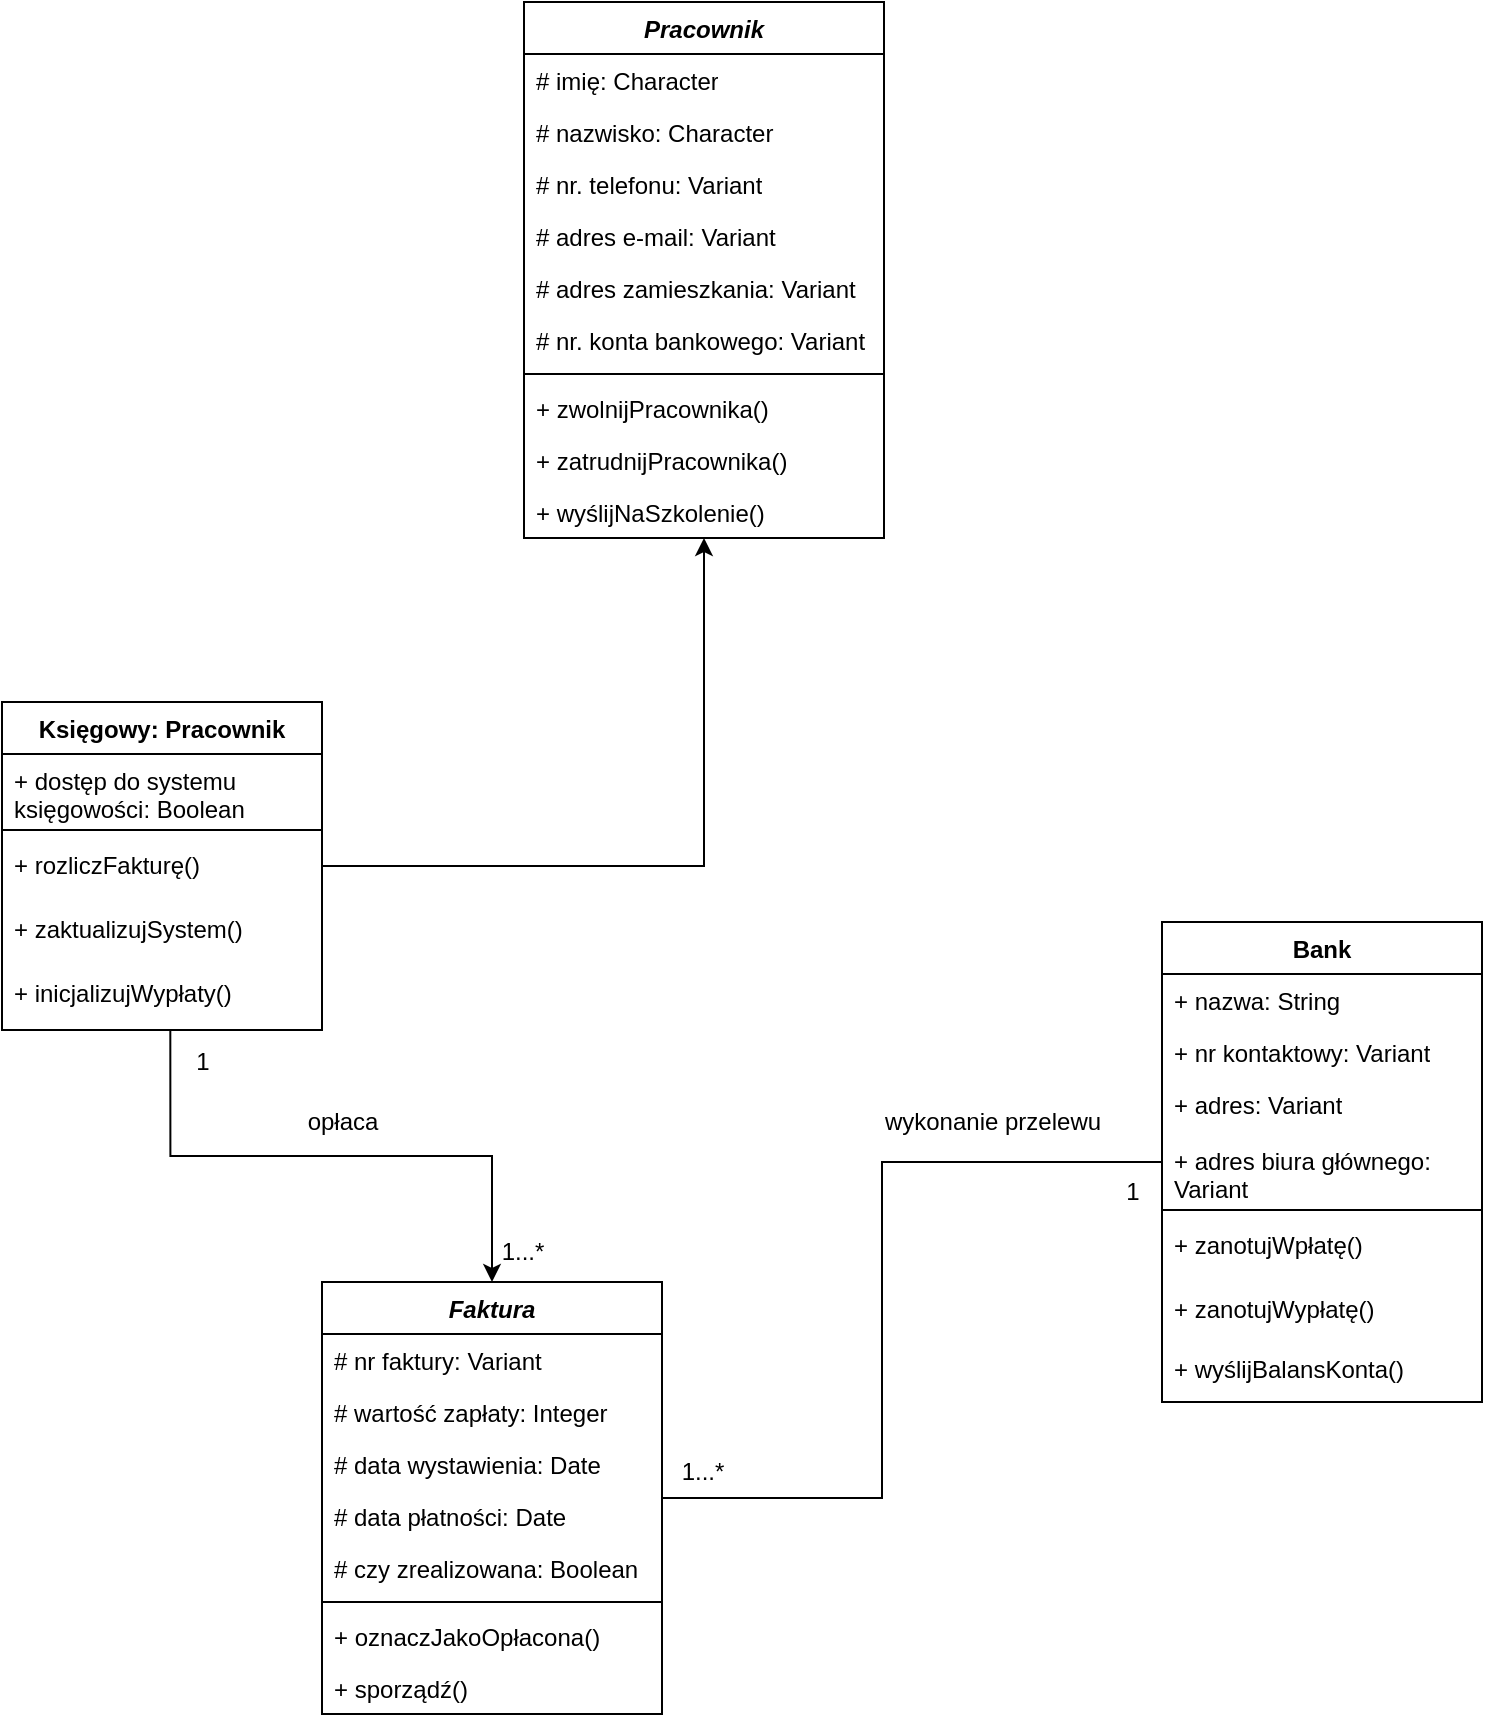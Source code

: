 <mxfile version="26.2.9">
  <diagram id="yhcoA3ttqcfND0dOgMwH" name="Strona-1">
    <mxGraphModel dx="1213" dy="1073" grid="1" gridSize="10" guides="1" tooltips="1" connect="1" arrows="1" fold="1" page="1" pageScale="1" pageWidth="827" pageHeight="1169" math="0" shadow="0">
      <root>
        <mxCell id="0" />
        <mxCell id="1" parent="0" />
        <mxCell id="HxkKeosgCg6QxZAEPReC-1" value="&lt;i&gt;Pracownik&lt;/i&gt;" style="swimlane;fontStyle=1;align=center;verticalAlign=top;childLayout=stackLayout;horizontal=1;startSize=26;horizontalStack=0;resizeParent=1;resizeParentMax=0;resizeLast=0;collapsible=1;marginBottom=0;whiteSpace=wrap;html=1;" vertex="1" parent="1">
          <mxGeometry x="1151" y="40" width="180" height="268" as="geometry" />
        </mxCell>
        <mxCell id="HxkKeosgCg6QxZAEPReC-2" value="# imię: Character" style="text;align=left;verticalAlign=top;spacingLeft=4;spacingRight=4;overflow=hidden;rotatable=0;points=[[0,0.5],[1,0.5]];portConstraint=eastwest;whiteSpace=wrap;html=1;" vertex="1" parent="HxkKeosgCg6QxZAEPReC-1">
          <mxGeometry y="26" width="180" height="26" as="geometry" />
        </mxCell>
        <mxCell id="HxkKeosgCg6QxZAEPReC-3" value="# nazwisko: Character" style="text;align=left;verticalAlign=top;spacingLeft=4;spacingRight=4;overflow=hidden;rotatable=0;points=[[0,0.5],[1,0.5]];portConstraint=eastwest;whiteSpace=wrap;html=1;" vertex="1" parent="HxkKeosgCg6QxZAEPReC-1">
          <mxGeometry y="52" width="180" height="26" as="geometry" />
        </mxCell>
        <mxCell id="HxkKeosgCg6QxZAEPReC-4" value="# nr. telefonu: Variant" style="text;align=left;verticalAlign=top;spacingLeft=4;spacingRight=4;overflow=hidden;rotatable=0;points=[[0,0.5],[1,0.5]];portConstraint=eastwest;whiteSpace=wrap;html=1;" vertex="1" parent="HxkKeosgCg6QxZAEPReC-1">
          <mxGeometry y="78" width="180" height="26" as="geometry" />
        </mxCell>
        <mxCell id="HxkKeosgCg6QxZAEPReC-5" value="# adres e-mail: Variant" style="text;align=left;verticalAlign=top;spacingLeft=4;spacingRight=4;overflow=hidden;rotatable=0;points=[[0,0.5],[1,0.5]];portConstraint=eastwest;whiteSpace=wrap;html=1;" vertex="1" parent="HxkKeosgCg6QxZAEPReC-1">
          <mxGeometry y="104" width="180" height="26" as="geometry" />
        </mxCell>
        <mxCell id="HxkKeosgCg6QxZAEPReC-6" value="# adres zamieszkania: Variant" style="text;align=left;verticalAlign=top;spacingLeft=4;spacingRight=4;overflow=hidden;rotatable=0;points=[[0,0.5],[1,0.5]];portConstraint=eastwest;whiteSpace=wrap;html=1;" vertex="1" parent="HxkKeosgCg6QxZAEPReC-1">
          <mxGeometry y="130" width="180" height="26" as="geometry" />
        </mxCell>
        <mxCell id="HxkKeosgCg6QxZAEPReC-7" value="# nr. konta bankowego: Variant" style="text;align=left;verticalAlign=top;spacingLeft=4;spacingRight=4;overflow=hidden;rotatable=0;points=[[0,0.5],[1,0.5]];portConstraint=eastwest;whiteSpace=wrap;html=1;" vertex="1" parent="HxkKeosgCg6QxZAEPReC-1">
          <mxGeometry y="156" width="180" height="26" as="geometry" />
        </mxCell>
        <mxCell id="HxkKeosgCg6QxZAEPReC-8" value="" style="line;strokeWidth=1;align=left;verticalAlign=middle;spacingTop=-1;spacingLeft=3;spacingRight=3;rotatable=0;labelPosition=right;points=[];portConstraint=eastwest;" vertex="1" parent="HxkKeosgCg6QxZAEPReC-1">
          <mxGeometry y="182" width="180" height="8" as="geometry" />
        </mxCell>
        <mxCell id="HxkKeosgCg6QxZAEPReC-9" value="+ zwolnijPracownika()" style="text;align=left;verticalAlign=top;spacingLeft=4;spacingRight=4;overflow=hidden;rotatable=0;points=[[0,0.5],[1,0.5]];portConstraint=eastwest;whiteSpace=wrap;html=1;" vertex="1" parent="HxkKeosgCg6QxZAEPReC-1">
          <mxGeometry y="190" width="180" height="26" as="geometry" />
        </mxCell>
        <mxCell id="HxkKeosgCg6QxZAEPReC-10" value="+ zatrudnijPracownika()" style="text;align=left;verticalAlign=top;spacingLeft=4;spacingRight=4;overflow=hidden;rotatable=0;points=[[0,0.5],[1,0.5]];portConstraint=eastwest;whiteSpace=wrap;html=1;" vertex="1" parent="HxkKeosgCg6QxZAEPReC-1">
          <mxGeometry y="216" width="180" height="26" as="geometry" />
        </mxCell>
        <mxCell id="HxkKeosgCg6QxZAEPReC-11" value="+ wyślijNaSzkolenie()" style="text;align=left;verticalAlign=top;spacingLeft=4;spacingRight=4;overflow=hidden;rotatable=0;points=[[0,0.5],[1,0.5]];portConstraint=eastwest;whiteSpace=wrap;html=1;" vertex="1" parent="HxkKeosgCg6QxZAEPReC-1">
          <mxGeometry y="242" width="180" height="26" as="geometry" />
        </mxCell>
        <mxCell id="HxkKeosgCg6QxZAEPReC-12" style="edgeStyle=orthogonalEdgeStyle;rounded=0;orthogonalLoop=1;jettySize=auto;html=1;" edge="1" parent="1" source="HxkKeosgCg6QxZAEPReC-13" target="HxkKeosgCg6QxZAEPReC-1">
          <mxGeometry relative="1" as="geometry" />
        </mxCell>
        <mxCell id="HxkKeosgCg6QxZAEPReC-44" style="edgeStyle=orthogonalEdgeStyle;rounded=0;orthogonalLoop=1;jettySize=auto;html=1;exitX=0.526;exitY=1.004;exitDx=0;exitDy=0;exitPerimeter=0;" edge="1" parent="1" source="HxkKeosgCg6QxZAEPReC-18" target="HxkKeosgCg6QxZAEPReC-35">
          <mxGeometry relative="1" as="geometry" />
        </mxCell>
        <mxCell id="HxkKeosgCg6QxZAEPReC-13" value="Księgowy: Pracownik" style="swimlane;fontStyle=1;align=center;verticalAlign=top;childLayout=stackLayout;horizontal=1;startSize=26;horizontalStack=0;resizeParent=1;resizeParentMax=0;resizeLast=0;collapsible=1;marginBottom=0;whiteSpace=wrap;html=1;" vertex="1" parent="1">
          <mxGeometry x="890" y="390" width="160" height="164" as="geometry" />
        </mxCell>
        <mxCell id="HxkKeosgCg6QxZAEPReC-14" value="+ dostęp do systemu księgowości: Boolean" style="text;align=left;verticalAlign=top;spacingLeft=4;spacingRight=4;overflow=hidden;rotatable=0;points=[[0,0.5],[1,0.5]];portConstraint=eastwest;whiteSpace=wrap;html=1;" vertex="1" parent="HxkKeosgCg6QxZAEPReC-13">
          <mxGeometry y="26" width="160" height="34" as="geometry" />
        </mxCell>
        <mxCell id="HxkKeosgCg6QxZAEPReC-15" value="" style="line;strokeWidth=1;align=left;verticalAlign=middle;spacingTop=-1;spacingLeft=3;spacingRight=3;rotatable=0;labelPosition=right;points=[];portConstraint=eastwest;" vertex="1" parent="HxkKeosgCg6QxZAEPReC-13">
          <mxGeometry y="60" width="160" height="8" as="geometry" />
        </mxCell>
        <mxCell id="HxkKeosgCg6QxZAEPReC-16" value="+ rozliczFakturę()" style="text;align=left;verticalAlign=top;spacingLeft=4;spacingRight=4;overflow=hidden;rotatable=0;points=[[0,0.5],[1,0.5]];portConstraint=eastwest;whiteSpace=wrap;html=1;" vertex="1" parent="HxkKeosgCg6QxZAEPReC-13">
          <mxGeometry y="68" width="160" height="32" as="geometry" />
        </mxCell>
        <mxCell id="HxkKeosgCg6QxZAEPReC-17" value="+ zaktualizujSystem()" style="text;align=left;verticalAlign=top;spacingLeft=4;spacingRight=4;overflow=hidden;rotatable=0;points=[[0,0.5],[1,0.5]];portConstraint=eastwest;whiteSpace=wrap;html=1;" vertex="1" parent="HxkKeosgCg6QxZAEPReC-13">
          <mxGeometry y="100" width="160" height="32" as="geometry" />
        </mxCell>
        <mxCell id="HxkKeosgCg6QxZAEPReC-18" value="+ inicjalizujWypłaty()" style="text;align=left;verticalAlign=top;spacingLeft=4;spacingRight=4;overflow=hidden;rotatable=0;points=[[0,0.5],[1,0.5]];portConstraint=eastwest;whiteSpace=wrap;html=1;" vertex="1" parent="HxkKeosgCg6QxZAEPReC-13">
          <mxGeometry y="132" width="160" height="32" as="geometry" />
        </mxCell>
        <mxCell id="HxkKeosgCg6QxZAEPReC-47" style="edgeStyle=orthogonalEdgeStyle;rounded=0;orthogonalLoop=1;jettySize=auto;html=1;endArrow=none;startFill=0;" edge="1" parent="1" source="HxkKeosgCg6QxZAEPReC-23" target="HxkKeosgCg6QxZAEPReC-35">
          <mxGeometry relative="1" as="geometry">
            <Array as="points">
              <mxPoint x="1330" y="620" />
              <mxPoint x="1330" y="788" />
            </Array>
          </mxGeometry>
        </mxCell>
        <mxCell id="HxkKeosgCg6QxZAEPReC-23" value="Bank" style="swimlane;fontStyle=1;align=center;verticalAlign=top;childLayout=stackLayout;horizontal=1;startSize=26;horizontalStack=0;resizeParent=1;resizeParentMax=0;resizeLast=0;collapsible=1;marginBottom=0;whiteSpace=wrap;html=1;" vertex="1" parent="1">
          <mxGeometry x="1470" y="500" width="160" height="240" as="geometry" />
        </mxCell>
        <mxCell id="HxkKeosgCg6QxZAEPReC-24" value="+ nazwa: String" style="text;strokeColor=none;fillColor=none;align=left;verticalAlign=top;spacingLeft=4;spacingRight=4;overflow=hidden;rotatable=0;points=[[0,0.5],[1,0.5]];portConstraint=eastwest;whiteSpace=wrap;html=1;" vertex="1" parent="HxkKeosgCg6QxZAEPReC-23">
          <mxGeometry y="26" width="160" height="26" as="geometry" />
        </mxCell>
        <mxCell id="HxkKeosgCg6QxZAEPReC-25" value="+ nr kontaktowy: Variant" style="text;strokeColor=none;fillColor=none;align=left;verticalAlign=top;spacingLeft=4;spacingRight=4;overflow=hidden;rotatable=0;points=[[0,0.5],[1,0.5]];portConstraint=eastwest;whiteSpace=wrap;html=1;" vertex="1" parent="HxkKeosgCg6QxZAEPReC-23">
          <mxGeometry y="52" width="160" height="26" as="geometry" />
        </mxCell>
        <mxCell id="HxkKeosgCg6QxZAEPReC-28" value="+ adres: Variant" style="text;strokeColor=none;fillColor=none;align=left;verticalAlign=top;spacingLeft=4;spacingRight=4;overflow=hidden;rotatable=0;points=[[0,0.5],[1,0.5]];portConstraint=eastwest;whiteSpace=wrap;html=1;" vertex="1" parent="HxkKeosgCg6QxZAEPReC-23">
          <mxGeometry y="78" width="160" height="28" as="geometry" />
        </mxCell>
        <mxCell id="HxkKeosgCg6QxZAEPReC-32" value="+ adres biura głównego: Variant" style="text;strokeColor=none;fillColor=none;align=left;verticalAlign=top;spacingLeft=4;spacingRight=4;overflow=hidden;rotatable=0;points=[[0,0.5],[1,0.5]];portConstraint=eastwest;whiteSpace=wrap;html=1;" vertex="1" parent="HxkKeosgCg6QxZAEPReC-23">
          <mxGeometry y="106" width="160" height="34" as="geometry" />
        </mxCell>
        <mxCell id="HxkKeosgCg6QxZAEPReC-29" value="" style="line;strokeWidth=1;fillColor=none;align=left;verticalAlign=middle;spacingTop=-1;spacingLeft=3;spacingRight=3;rotatable=0;labelPosition=right;points=[];portConstraint=eastwest;strokeColor=inherit;" vertex="1" parent="HxkKeosgCg6QxZAEPReC-23">
          <mxGeometry y="140" width="160" height="8" as="geometry" />
        </mxCell>
        <mxCell id="HxkKeosgCg6QxZAEPReC-31" value="+ zanotujWpłatę()" style="text;strokeColor=none;fillColor=none;align=left;verticalAlign=top;spacingLeft=4;spacingRight=4;overflow=hidden;rotatable=0;points=[[0,0.5],[1,0.5]];portConstraint=eastwest;whiteSpace=wrap;html=1;" vertex="1" parent="HxkKeosgCg6QxZAEPReC-23">
          <mxGeometry y="148" width="160" height="32" as="geometry" />
        </mxCell>
        <mxCell id="HxkKeosgCg6QxZAEPReC-33" value="+ zanotujWypłatę()" style="text;strokeColor=none;fillColor=none;align=left;verticalAlign=top;spacingLeft=4;spacingRight=4;overflow=hidden;rotatable=0;points=[[0,0.5],[1,0.5]];portConstraint=eastwest;whiteSpace=wrap;html=1;" vertex="1" parent="HxkKeosgCg6QxZAEPReC-23">
          <mxGeometry y="180" width="160" height="30" as="geometry" />
        </mxCell>
        <mxCell id="HxkKeosgCg6QxZAEPReC-34" value="+ wyślijBalansKonta()" style="text;strokeColor=none;fillColor=none;align=left;verticalAlign=top;spacingLeft=4;spacingRight=4;overflow=hidden;rotatable=0;points=[[0,0.5],[1,0.5]];portConstraint=eastwest;whiteSpace=wrap;html=1;" vertex="1" parent="HxkKeosgCg6QxZAEPReC-23">
          <mxGeometry y="210" width="160" height="30" as="geometry" />
        </mxCell>
        <mxCell id="HxkKeosgCg6QxZAEPReC-35" value="&lt;i&gt;Faktura&lt;/i&gt;" style="swimlane;fontStyle=1;align=center;verticalAlign=top;childLayout=stackLayout;horizontal=1;startSize=26;horizontalStack=0;resizeParent=1;resizeParentMax=0;resizeLast=0;collapsible=1;marginBottom=0;whiteSpace=wrap;html=1;" vertex="1" parent="1">
          <mxGeometry x="1050" y="680" width="170" height="216" as="geometry" />
        </mxCell>
        <mxCell id="HxkKeosgCg6QxZAEPReC-36" value="# nr faktury: Variant" style="text;strokeColor=none;fillColor=none;align=left;verticalAlign=top;spacingLeft=4;spacingRight=4;overflow=hidden;rotatable=0;points=[[0,0.5],[1,0.5]];portConstraint=eastwest;whiteSpace=wrap;html=1;" vertex="1" parent="HxkKeosgCg6QxZAEPReC-35">
          <mxGeometry y="26" width="170" height="26" as="geometry" />
        </mxCell>
        <mxCell id="HxkKeosgCg6QxZAEPReC-37" value="# wartość zapłaty: Integer" style="text;strokeColor=none;fillColor=none;align=left;verticalAlign=top;spacingLeft=4;spacingRight=4;overflow=hidden;rotatable=0;points=[[0,0.5],[1,0.5]];portConstraint=eastwest;whiteSpace=wrap;html=1;" vertex="1" parent="HxkKeosgCg6QxZAEPReC-35">
          <mxGeometry y="52" width="170" height="26" as="geometry" />
        </mxCell>
        <mxCell id="HxkKeosgCg6QxZAEPReC-38" value="# data wystawienia: Date" style="text;strokeColor=none;fillColor=none;align=left;verticalAlign=top;spacingLeft=4;spacingRight=4;overflow=hidden;rotatable=0;points=[[0,0.5],[1,0.5]];portConstraint=eastwest;whiteSpace=wrap;html=1;" vertex="1" parent="HxkKeosgCg6QxZAEPReC-35">
          <mxGeometry y="78" width="170" height="26" as="geometry" />
        </mxCell>
        <mxCell id="HxkKeosgCg6QxZAEPReC-39" value="# data płatności: Date" style="text;strokeColor=none;fillColor=none;align=left;verticalAlign=top;spacingLeft=4;spacingRight=4;overflow=hidden;rotatable=0;points=[[0,0.5],[1,0.5]];portConstraint=eastwest;whiteSpace=wrap;html=1;" vertex="1" parent="HxkKeosgCg6QxZAEPReC-35">
          <mxGeometry y="104" width="170" height="26" as="geometry" />
        </mxCell>
        <mxCell id="HxkKeosgCg6QxZAEPReC-40" value="# czy zrealizowana: Boolean" style="text;strokeColor=none;fillColor=none;align=left;verticalAlign=top;spacingLeft=4;spacingRight=4;overflow=hidden;rotatable=0;points=[[0,0.5],[1,0.5]];portConstraint=eastwest;whiteSpace=wrap;html=1;" vertex="1" parent="HxkKeosgCg6QxZAEPReC-35">
          <mxGeometry y="130" width="170" height="26" as="geometry" />
        </mxCell>
        <mxCell id="HxkKeosgCg6QxZAEPReC-41" value="" style="line;strokeWidth=1;fillColor=none;align=left;verticalAlign=middle;spacingTop=-1;spacingLeft=3;spacingRight=3;rotatable=0;labelPosition=right;points=[];portConstraint=eastwest;strokeColor=inherit;" vertex="1" parent="HxkKeosgCg6QxZAEPReC-35">
          <mxGeometry y="156" width="170" height="8" as="geometry" />
        </mxCell>
        <mxCell id="HxkKeosgCg6QxZAEPReC-42" value="+ oznaczJakoOpłacona()" style="text;strokeColor=none;fillColor=none;align=left;verticalAlign=top;spacingLeft=4;spacingRight=4;overflow=hidden;rotatable=0;points=[[0,0.5],[1,0.5]];portConstraint=eastwest;whiteSpace=wrap;html=1;" vertex="1" parent="HxkKeosgCg6QxZAEPReC-35">
          <mxGeometry y="164" width="170" height="26" as="geometry" />
        </mxCell>
        <mxCell id="HxkKeosgCg6QxZAEPReC-43" value="+ sporządź()" style="text;strokeColor=none;fillColor=none;align=left;verticalAlign=top;spacingLeft=4;spacingRight=4;overflow=hidden;rotatable=0;points=[[0,0.5],[1,0.5]];portConstraint=eastwest;whiteSpace=wrap;html=1;" vertex="1" parent="HxkKeosgCg6QxZAEPReC-35">
          <mxGeometry y="190" width="170" height="26" as="geometry" />
        </mxCell>
        <mxCell id="HxkKeosgCg6QxZAEPReC-48" value="1" style="text;html=1;align=center;verticalAlign=middle;resizable=0;points=[];autosize=1;strokeColor=none;fillColor=none;" vertex="1" parent="1">
          <mxGeometry x="975" y="555" width="30" height="30" as="geometry" />
        </mxCell>
        <mxCell id="HxkKeosgCg6QxZAEPReC-49" value="1...*" style="text;html=1;align=center;verticalAlign=middle;resizable=0;points=[];autosize=1;strokeColor=none;fillColor=none;" vertex="1" parent="1">
          <mxGeometry x="1130" y="650" width="40" height="30" as="geometry" />
        </mxCell>
        <mxCell id="HxkKeosgCg6QxZAEPReC-50" value="opłaca" style="text;html=1;align=center;verticalAlign=middle;resizable=0;points=[];autosize=1;strokeColor=none;fillColor=none;" vertex="1" parent="1">
          <mxGeometry x="1030" y="585" width="60" height="30" as="geometry" />
        </mxCell>
        <mxCell id="HxkKeosgCg6QxZAEPReC-51" value="1" style="text;html=1;align=center;verticalAlign=middle;resizable=0;points=[];autosize=1;strokeColor=none;fillColor=none;" vertex="1" parent="1">
          <mxGeometry x="1440" y="620" width="30" height="30" as="geometry" />
        </mxCell>
        <mxCell id="HxkKeosgCg6QxZAEPReC-52" value="1...*" style="text;html=1;align=center;verticalAlign=middle;resizable=0;points=[];autosize=1;strokeColor=none;fillColor=none;" vertex="1" parent="1">
          <mxGeometry x="1220" y="760" width="40" height="30" as="geometry" />
        </mxCell>
        <mxCell id="HxkKeosgCg6QxZAEPReC-53" value="wykonanie przelewu" style="text;html=1;align=center;verticalAlign=middle;resizable=0;points=[];autosize=1;strokeColor=none;fillColor=none;" vertex="1" parent="1">
          <mxGeometry x="1320" y="585" width="130" height="30" as="geometry" />
        </mxCell>
      </root>
    </mxGraphModel>
  </diagram>
</mxfile>
